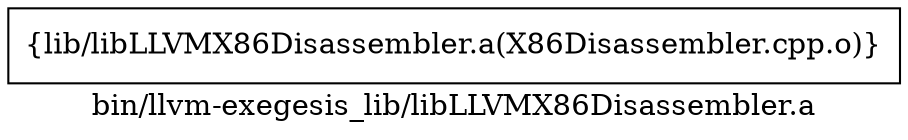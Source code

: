 digraph "bin/llvm-exegesis_lib/libLLVMX86Disassembler.a" {
	label="bin/llvm-exegesis_lib/libLLVMX86Disassembler.a";
	rankdir=LR;

	Node0x55bdab348bd8 [shape=record,shape=box,group=0,label="{lib/libLLVMX86Disassembler.a(X86Disassembler.cpp.o)}"];
}
